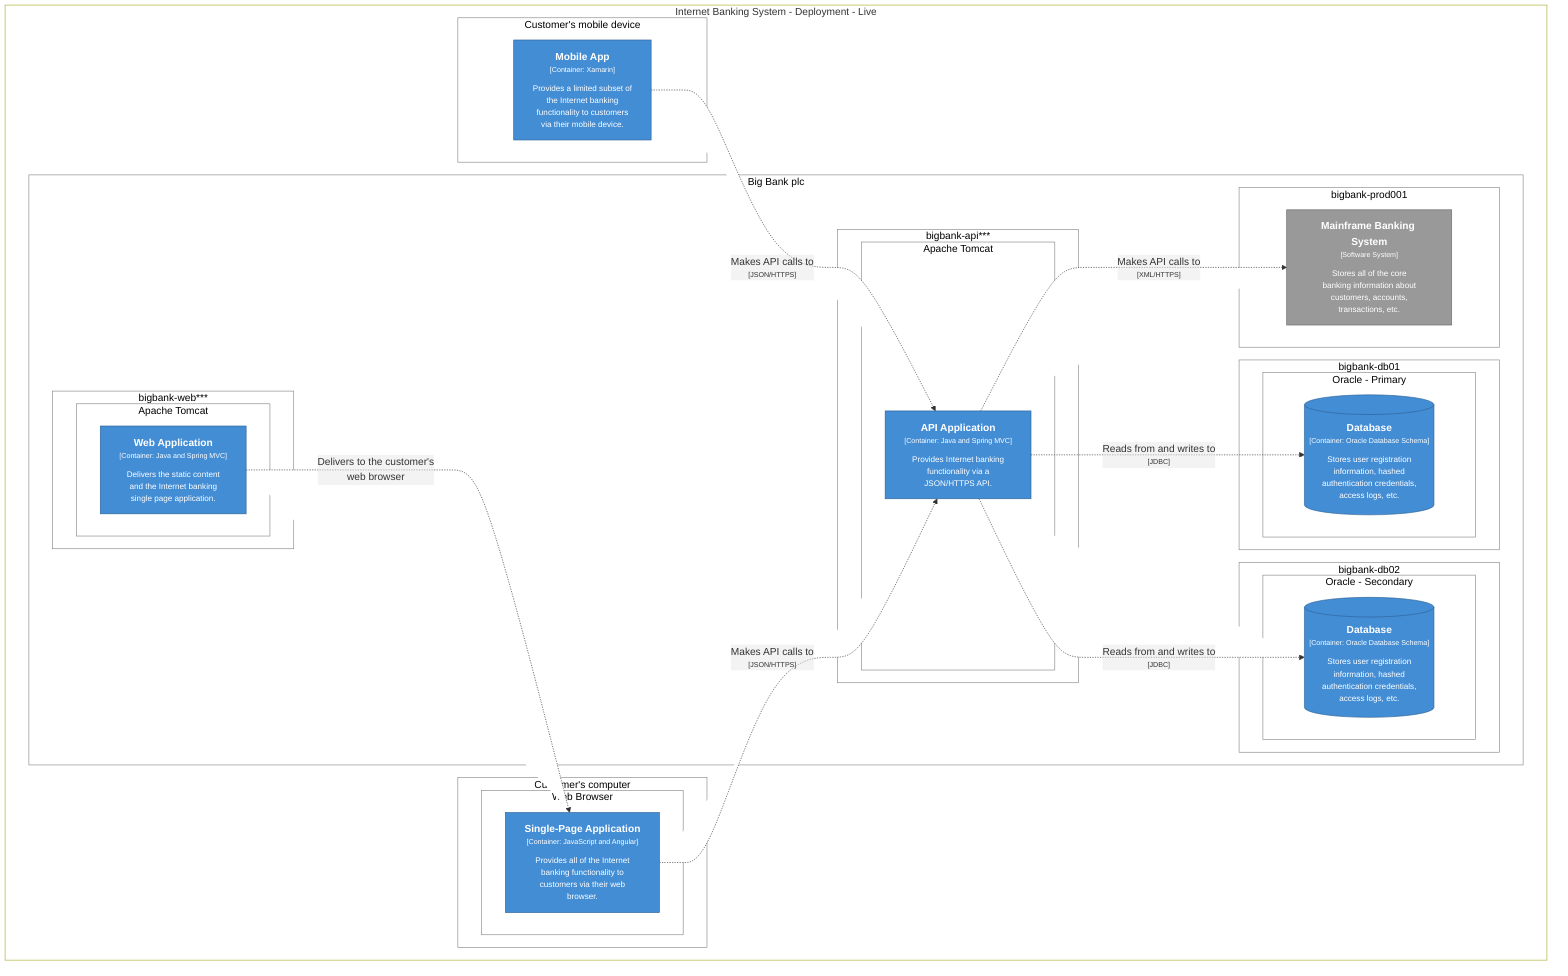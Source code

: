graph TB
  linkStyle default fill:#ffffff

  subgraph diagram [Internet Banking System - Deployment - Live]
    style diagram fill:#ffffff

    subgraph 67 [Customer's mobile device]
      style 67 fill:#ffffff,stroke:#888888,color:#000000

      68["<div style='font-weight: bold'>Mobile App</div><div style='font-size: 70%; margin-top: 0px'>[Container: Xamarin]</div><div style='font-size: 80%; margin-top:10px'>Provides a limited subset of<br />the Internet banking<br />functionality to customers<br />via their mobile device.</div>"]
      style 68 fill:#438dd5,stroke:#2e6295,color:#ffffff
    end

    subgraph 69 [Customer's computer]
      style 69 fill:#ffffff,stroke:#888888,color:#000000

      subgraph 70 [Web Browser]
        style 70 fill:#ffffff,stroke:#888888,color:#000000

        71["<div style='font-weight: bold'>Single-Page Application</div><div style='font-size: 70%; margin-top: 0px'>[Container: JavaScript and Angular]</div><div style='font-size: 80%; margin-top:10px'>Provides all of the Internet<br />banking functionality to<br />customers via their web<br />browser.</div>"]
        style 71 fill:#438dd5,stroke:#2e6295,color:#ffffff
      end

    end

    subgraph 72 [Big Bank plc]
      style 72 fill:#ffffff,stroke:#888888,color:#000000

      subgraph 79 [bigbank-api***]
        style 79 fill:#ffffff,stroke:#888888,color:#000000

        subgraph 80 [Apache Tomcat]
          style 80 fill:#ffffff,stroke:#888888,color:#000000

          81["<div style='font-weight: bold'>API Application</div><div style='font-size: 70%; margin-top: 0px'>[Container: Java and Spring MVC]</div><div style='font-size: 80%; margin-top:10px'>Provides Internet banking<br />functionality via a<br />JSON/HTTPS API.</div>"]
          style 81 fill:#438dd5,stroke:#2e6295,color:#ffffff
        end

      end

      subgraph 85 [bigbank-db01]
        style 85 fill:#ffffff,stroke:#888888,color:#000000

        subgraph 86 [Oracle - Primary]
          style 86 fill:#ffffff,stroke:#888888,color:#000000

          87[("<div style='font-weight: bold'>Database</div><div style='font-size: 70%; margin-top: 0px'>[Container: Oracle Database Schema]</div><div style='font-size: 80%; margin-top:10px'>Stores user registration<br />information, hashed<br />authentication credentials,<br />access logs, etc.</div>")]
          style 87 fill:#438dd5,stroke:#2e6295,color:#ffffff
        end

      end

      subgraph 89 [bigbank-db02]
        style 89 fill:#ffffff,stroke:#888888,color:#000000

        subgraph 90 [Oracle - Secondary]
          style 90 fill:#ffffff,stroke:#888888,color:#000000

          91[("<div style='font-weight: bold'>Database</div><div style='font-size: 70%; margin-top: 0px'>[Container: Oracle Database Schema]</div><div style='font-size: 80%; margin-top:10px'>Stores user registration<br />information, hashed<br />authentication credentials,<br />access logs, etc.</div>")]
          style 91 fill:#438dd5,stroke:#2e6295,color:#ffffff
        end

      end

      subgraph 73 [bigbank-prod001]
        style 73 fill:#ffffff,stroke:#888888,color:#000000

        74["<div style='font-weight: bold'>Mainframe Banking System</div><div style='font-size: 70%; margin-top: 0px'>[Software System]</div><div style='font-size: 80%; margin-top:10px'>Stores all of the core<br />banking information about<br />customers, accounts,<br />transactions, etc.</div>"]
        style 74 fill:#999999,stroke:#6b6b6b,color:#ffffff
      end

      subgraph 75 [bigbank-web***]
        style 75 fill:#ffffff,stroke:#888888,color:#000000

        subgraph 76 [Apache Tomcat]
          style 76 fill:#ffffff,stroke:#888888,color:#000000

          77["<div style='font-weight: bold'>Web Application</div><div style='font-size: 70%; margin-top: 0px'>[Container: Java and Spring MVC]</div><div style='font-size: 80%; margin-top:10px'>Delivers the static content<br />and the Internet banking<br />single page application.</div>"]
          style 77 fill:#438dd5,stroke:#2e6295,color:#ffffff
        end

      end

    end

    77-. "<div>Delivers to the customer's<br />web browser</div><div style='font-size: 70%'></div>" .->71
    68-. "<div>Makes API calls to</div><div style='font-size: 70%'>[JSON/HTTPS]</div>" .->81
    71-. "<div>Makes API calls to</div><div style='font-size: 70%'>[JSON/HTTPS]</div>" .->81
    81-. "<div>Makes API calls to</div><div style='font-size: 70%'>[XML/HTTPS]</div>" .->74
    81-. "<div>Reads from and writes to</div><div style='font-size: 70%'>[JDBC]</div>" .->87
    81-. "<div>Reads from and writes to</div><div style='font-size: 70%'>[JDBC]</div>" .->91
  end